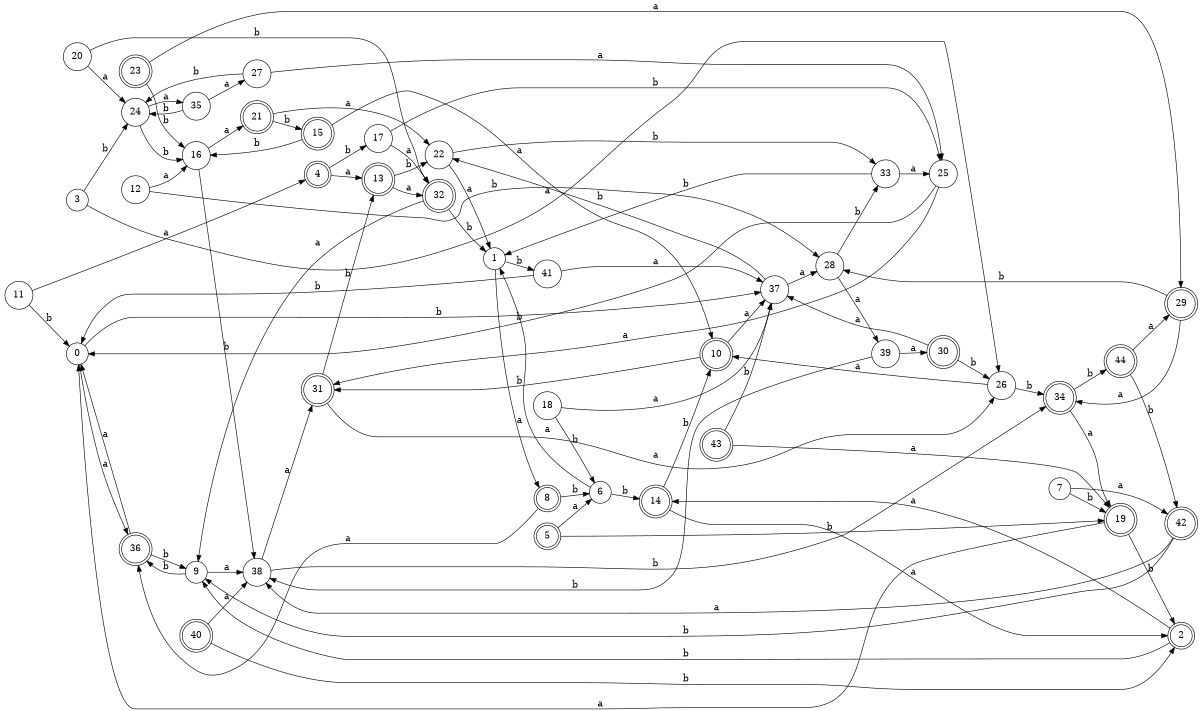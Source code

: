digraph n36_8 {
__start0 [label="" shape="none"];

rankdir=LR;
size="8,5";

s0 [style="filled", color="black", fillcolor="white" shape="circle", label="0"];
s1 [style="filled", color="black", fillcolor="white" shape="circle", label="1"];
s2 [style="rounded,filled", color="black", fillcolor="white" shape="doublecircle", label="2"];
s3 [style="filled", color="black", fillcolor="white" shape="circle", label="3"];
s4 [style="rounded,filled", color="black", fillcolor="white" shape="doublecircle", label="4"];
s5 [style="rounded,filled", color="black", fillcolor="white" shape="doublecircle", label="5"];
s6 [style="filled", color="black", fillcolor="white" shape="circle", label="6"];
s7 [style="filled", color="black", fillcolor="white" shape="circle", label="7"];
s8 [style="rounded,filled", color="black", fillcolor="white" shape="doublecircle", label="8"];
s9 [style="filled", color="black", fillcolor="white" shape="circle", label="9"];
s10 [style="rounded,filled", color="black", fillcolor="white" shape="doublecircle", label="10"];
s11 [style="filled", color="black", fillcolor="white" shape="circle", label="11"];
s12 [style="filled", color="black", fillcolor="white" shape="circle", label="12"];
s13 [style="rounded,filled", color="black", fillcolor="white" shape="doublecircle", label="13"];
s14 [style="rounded,filled", color="black", fillcolor="white" shape="doublecircle", label="14"];
s15 [style="rounded,filled", color="black", fillcolor="white" shape="doublecircle", label="15"];
s16 [style="filled", color="black", fillcolor="white" shape="circle", label="16"];
s17 [style="filled", color="black", fillcolor="white" shape="circle", label="17"];
s18 [style="filled", color="black", fillcolor="white" shape="circle", label="18"];
s19 [style="rounded,filled", color="black", fillcolor="white" shape="doublecircle", label="19"];
s20 [style="filled", color="black", fillcolor="white" shape="circle", label="20"];
s21 [style="rounded,filled", color="black", fillcolor="white" shape="doublecircle", label="21"];
s22 [style="filled", color="black", fillcolor="white" shape="circle", label="22"];
s23 [style="rounded,filled", color="black", fillcolor="white" shape="doublecircle", label="23"];
s24 [style="filled", color="black", fillcolor="white" shape="circle", label="24"];
s25 [style="filled", color="black", fillcolor="white" shape="circle", label="25"];
s26 [style="filled", color="black", fillcolor="white" shape="circle", label="26"];
s27 [style="filled", color="black", fillcolor="white" shape="circle", label="27"];
s28 [style="filled", color="black", fillcolor="white" shape="circle", label="28"];
s29 [style="rounded,filled", color="black", fillcolor="white" shape="doublecircle", label="29"];
s30 [style="rounded,filled", color="black", fillcolor="white" shape="doublecircle", label="30"];
s31 [style="rounded,filled", color="black", fillcolor="white" shape="doublecircle", label="31"];
s32 [style="rounded,filled", color="black", fillcolor="white" shape="doublecircle", label="32"];
s33 [style="filled", color="black", fillcolor="white" shape="circle", label="33"];
s34 [style="rounded,filled", color="black", fillcolor="white" shape="doublecircle", label="34"];
s35 [style="filled", color="black", fillcolor="white" shape="circle", label="35"];
s36 [style="rounded,filled", color="black", fillcolor="white" shape="doublecircle", label="36"];
s37 [style="filled", color="black", fillcolor="white" shape="circle", label="37"];
s38 [style="filled", color="black", fillcolor="white" shape="circle", label="38"];
s39 [style="filled", color="black", fillcolor="white" shape="circle", label="39"];
s40 [style="rounded,filled", color="black", fillcolor="white" shape="doublecircle", label="40"];
s41 [style="filled", color="black", fillcolor="white" shape="circle", label="41"];
s42 [style="rounded,filled", color="black", fillcolor="white" shape="doublecircle", label="42"];
s43 [style="rounded,filled", color="black", fillcolor="white" shape="doublecircle", label="43"];
s44 [style="rounded,filled", color="black", fillcolor="white" shape="doublecircle", label="44"];
s0 -> s36 [label="a"];
s0 -> s37 [label="b"];
s1 -> s8 [label="a"];
s1 -> s41 [label="b"];
s2 -> s14 [label="a"];
s2 -> s9 [label="b"];
s3 -> s26 [label="a"];
s3 -> s24 [label="b"];
s4 -> s13 [label="a"];
s4 -> s17 [label="b"];
s5 -> s6 [label="a"];
s5 -> s19 [label="b"];
s6 -> s1 [label="a"];
s6 -> s14 [label="b"];
s7 -> s42 [label="a"];
s7 -> s19 [label="b"];
s8 -> s36 [label="a"];
s8 -> s6 [label="b"];
s9 -> s38 [label="a"];
s9 -> s36 [label="b"];
s10 -> s37 [label="a"];
s10 -> s31 [label="b"];
s11 -> s4 [label="a"];
s11 -> s0 [label="b"];
s12 -> s16 [label="a"];
s12 -> s28 [label="b"];
s13 -> s32 [label="a"];
s13 -> s22 [label="b"];
s14 -> s2 [label="a"];
s14 -> s10 [label="b"];
s15 -> s10 [label="a"];
s15 -> s16 [label="b"];
s16 -> s21 [label="a"];
s16 -> s38 [label="b"];
s17 -> s32 [label="a"];
s17 -> s25 [label="b"];
s18 -> s37 [label="a"];
s18 -> s6 [label="b"];
s19 -> s0 [label="a"];
s19 -> s2 [label="b"];
s20 -> s24 [label="a"];
s20 -> s32 [label="b"];
s21 -> s22 [label="a"];
s21 -> s15 [label="b"];
s22 -> s1 [label="a"];
s22 -> s33 [label="b"];
s23 -> s29 [label="a"];
s23 -> s16 [label="b"];
s24 -> s35 [label="a"];
s24 -> s16 [label="b"];
s25 -> s31 [label="a"];
s25 -> s0 [label="b"];
s26 -> s10 [label="a"];
s26 -> s34 [label="b"];
s27 -> s25 [label="a"];
s27 -> s24 [label="b"];
s28 -> s39 [label="a"];
s28 -> s33 [label="b"];
s29 -> s34 [label="a"];
s29 -> s28 [label="b"];
s30 -> s37 [label="a"];
s30 -> s26 [label="b"];
s31 -> s26 [label="a"];
s31 -> s13 [label="b"];
s32 -> s9 [label="a"];
s32 -> s1 [label="b"];
s33 -> s25 [label="a"];
s33 -> s1 [label="b"];
s34 -> s19 [label="a"];
s34 -> s44 [label="b"];
s35 -> s27 [label="a"];
s35 -> s24 [label="b"];
s36 -> s0 [label="a"];
s36 -> s9 [label="b"];
s37 -> s28 [label="a"];
s37 -> s22 [label="b"];
s38 -> s31 [label="a"];
s38 -> s34 [label="b"];
s39 -> s30 [label="a"];
s39 -> s38 [label="b"];
s40 -> s38 [label="a"];
s40 -> s2 [label="b"];
s41 -> s37 [label="a"];
s41 -> s0 [label="b"];
s42 -> s38 [label="a"];
s42 -> s9 [label="b"];
s43 -> s19 [label="a"];
s43 -> s37 [label="b"];
s44 -> s29 [label="a"];
s44 -> s42 [label="b"];

}
